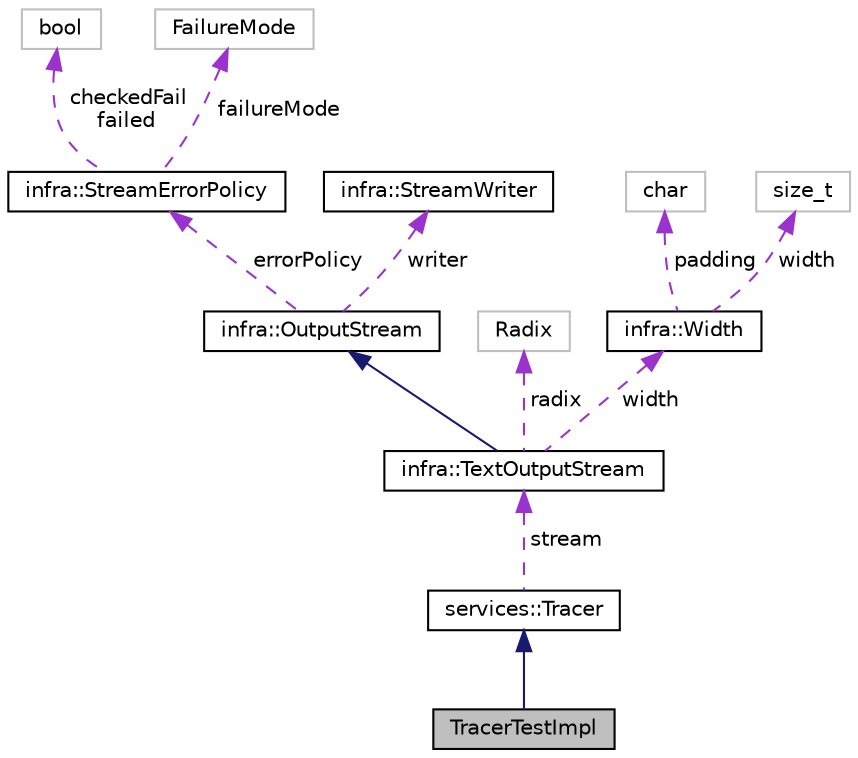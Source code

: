 digraph "TracerTestImpl"
{
 // INTERACTIVE_SVG=YES
  edge [fontname="Helvetica",fontsize="10",labelfontname="Helvetica",labelfontsize="10"];
  node [fontname="Helvetica",fontsize="10",shape=record];
  Node2 [label="TracerTestImpl",height=0.2,width=0.4,color="black", fillcolor="grey75", style="filled", fontcolor="black"];
  Node3 -> Node2 [dir="back",color="midnightblue",fontsize="10",style="solid",fontname="Helvetica"];
  Node3 [label="services::Tracer",height=0.2,width=0.4,color="black", fillcolor="white", style="filled",URL="$dc/d42/classservices_1_1_tracer.html"];
  Node4 -> Node3 [dir="back",color="darkorchid3",fontsize="10",style="dashed",label=" stream" ,fontname="Helvetica"];
  Node4 [label="infra::TextOutputStream",height=0.2,width=0.4,color="black", fillcolor="white", style="filled",URL="$de/dad/classinfra_1_1_text_output_stream.html"];
  Node5 -> Node4 [dir="back",color="midnightblue",fontsize="10",style="solid",fontname="Helvetica"];
  Node5 [label="infra::OutputStream",height=0.2,width=0.4,color="black", fillcolor="white", style="filled",URL="$d6/d97/classinfra_1_1_output_stream.html"];
  Node6 -> Node5 [dir="back",color="darkorchid3",fontsize="10",style="dashed",label=" errorPolicy" ,fontname="Helvetica"];
  Node6 [label="infra::StreamErrorPolicy",height=0.2,width=0.4,color="black", fillcolor="white", style="filled",URL="$d5/d4a/classinfra_1_1_stream_error_policy.html"];
  Node7 -> Node6 [dir="back",color="darkorchid3",fontsize="10",style="dashed",label=" checkedFail\nfailed" ,fontname="Helvetica"];
  Node7 [label="bool",height=0.2,width=0.4,color="grey75", fillcolor="white", style="filled"];
  Node8 -> Node6 [dir="back",color="darkorchid3",fontsize="10",style="dashed",label=" failureMode" ,fontname="Helvetica"];
  Node8 [label="FailureMode",height=0.2,width=0.4,color="grey75", fillcolor="white", style="filled"];
  Node9 -> Node5 [dir="back",color="darkorchid3",fontsize="10",style="dashed",label=" writer" ,fontname="Helvetica"];
  Node9 [label="infra::StreamWriter",height=0.2,width=0.4,color="black", fillcolor="white", style="filled",URL="$de/dba/classinfra_1_1_stream_writer.html"];
  Node10 -> Node4 [dir="back",color="darkorchid3",fontsize="10",style="dashed",label=" radix" ,fontname="Helvetica"];
  Node10 [label="Radix",height=0.2,width=0.4,color="grey75", fillcolor="white", style="filled"];
  Node11 -> Node4 [dir="back",color="darkorchid3",fontsize="10",style="dashed",label=" width" ,fontname="Helvetica"];
  Node11 [label="infra::Width",height=0.2,width=0.4,color="black", fillcolor="white", style="filled",URL="$d4/daa/structinfra_1_1_width.html"];
  Node12 -> Node11 [dir="back",color="darkorchid3",fontsize="10",style="dashed",label=" padding" ,fontname="Helvetica"];
  Node12 [label="char",height=0.2,width=0.4,color="grey75", fillcolor="white", style="filled"];
  Node13 -> Node11 [dir="back",color="darkorchid3",fontsize="10",style="dashed",label=" width" ,fontname="Helvetica"];
  Node13 [label="size_t",height=0.2,width=0.4,color="grey75", fillcolor="white", style="filled"];
}
